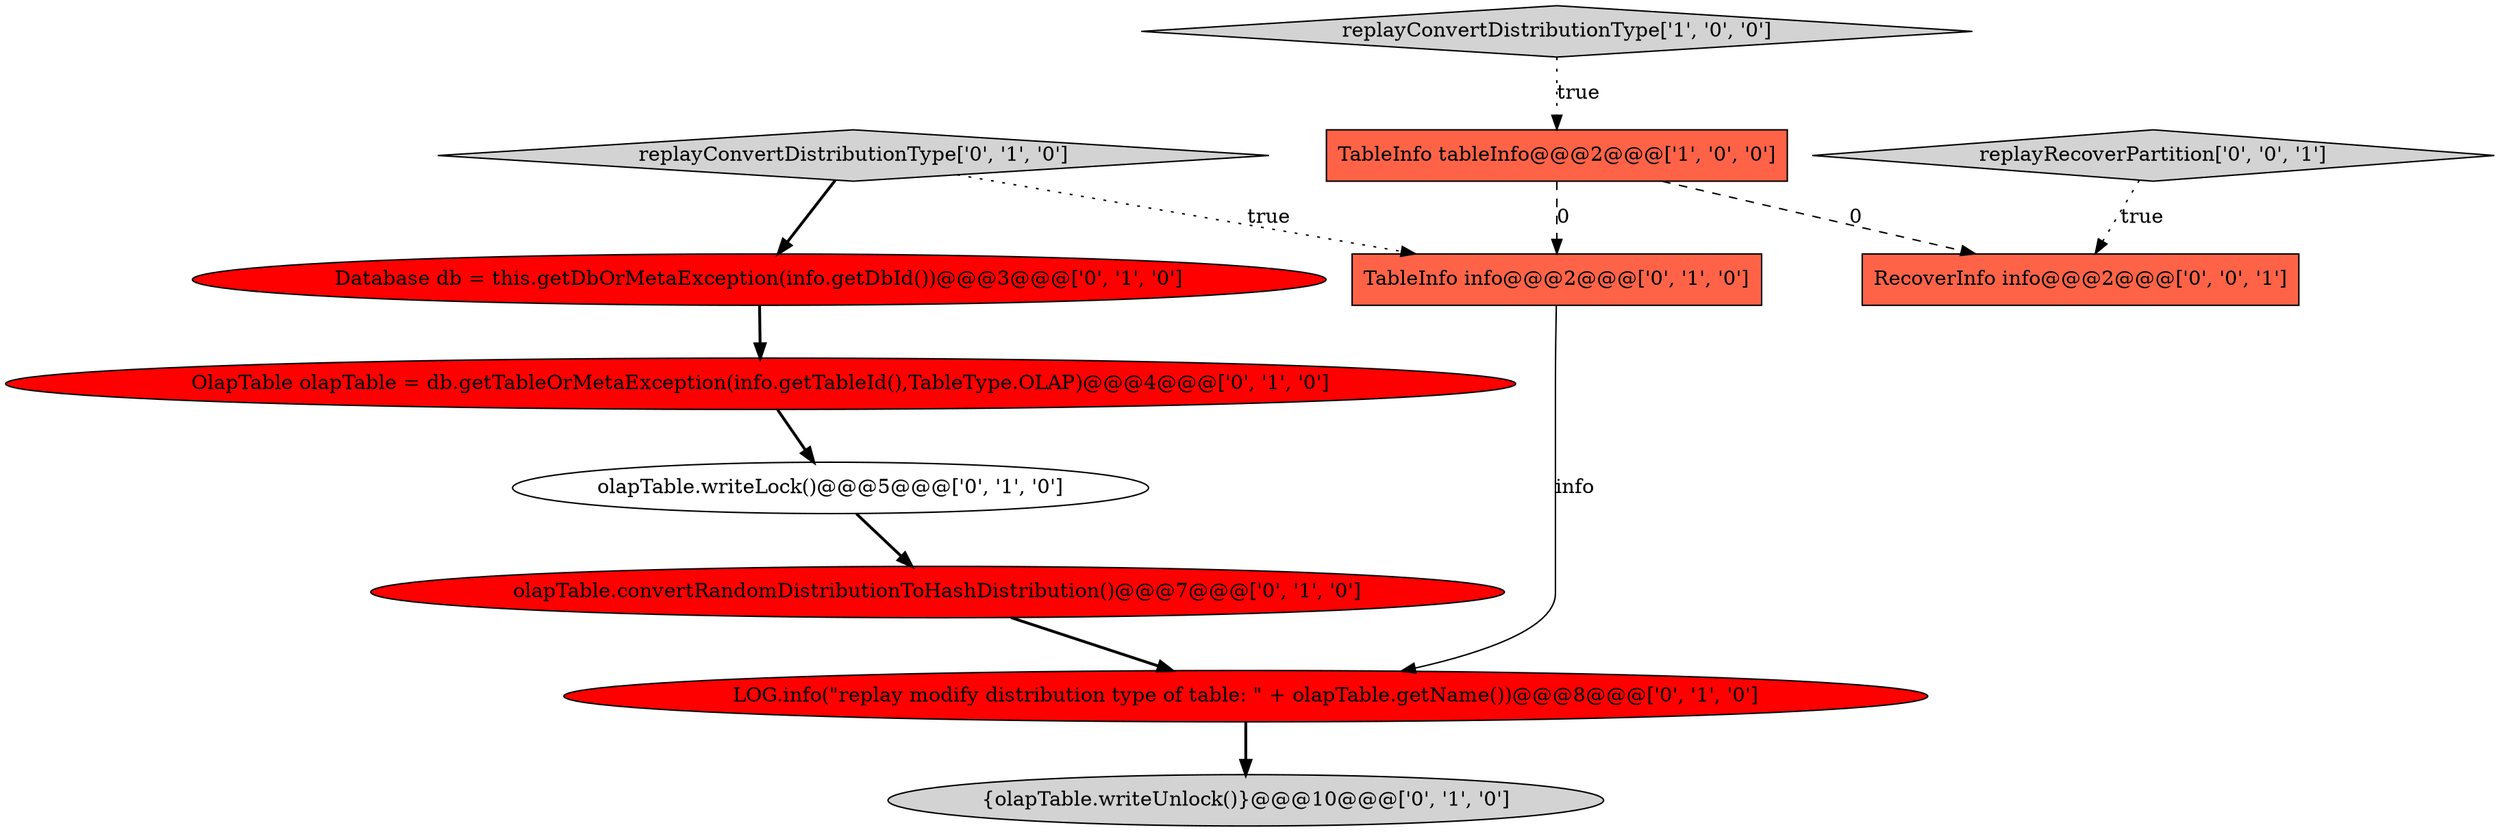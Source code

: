 digraph {
7 [style = filled, label = "{olapTable.writeUnlock()}@@@10@@@['0', '1', '0']", fillcolor = lightgray, shape = ellipse image = "AAA0AAABBB2BBB"];
8 [style = filled, label = "olapTable.writeLock()@@@5@@@['0', '1', '0']", fillcolor = white, shape = ellipse image = "AAA0AAABBB2BBB"];
2 [style = filled, label = "olapTable.convertRandomDistributionToHashDistribution()@@@7@@@['0', '1', '0']", fillcolor = red, shape = ellipse image = "AAA1AAABBB2BBB"];
1 [style = filled, label = "TableInfo tableInfo@@@2@@@['1', '0', '0']", fillcolor = tomato, shape = box image = "AAA1AAABBB1BBB"];
10 [style = filled, label = "RecoverInfo info@@@2@@@['0', '0', '1']", fillcolor = tomato, shape = box image = "AAA0AAABBB3BBB"];
5 [style = filled, label = "LOG.info(\"replay modify distribution type of table: \" + olapTable.getName())@@@8@@@['0', '1', '0']", fillcolor = red, shape = ellipse image = "AAA1AAABBB2BBB"];
0 [style = filled, label = "replayConvertDistributionType['1', '0', '0']", fillcolor = lightgray, shape = diamond image = "AAA0AAABBB1BBB"];
6 [style = filled, label = "Database db = this.getDbOrMetaException(info.getDbId())@@@3@@@['0', '1', '0']", fillcolor = red, shape = ellipse image = "AAA1AAABBB2BBB"];
4 [style = filled, label = "TableInfo info@@@2@@@['0', '1', '0']", fillcolor = tomato, shape = box image = "AAA1AAABBB2BBB"];
9 [style = filled, label = "replayConvertDistributionType['0', '1', '0']", fillcolor = lightgray, shape = diamond image = "AAA0AAABBB2BBB"];
3 [style = filled, label = "OlapTable olapTable = db.getTableOrMetaException(info.getTableId(),TableType.OLAP)@@@4@@@['0', '1', '0']", fillcolor = red, shape = ellipse image = "AAA1AAABBB2BBB"];
11 [style = filled, label = "replayRecoverPartition['0', '0', '1']", fillcolor = lightgray, shape = diamond image = "AAA0AAABBB3BBB"];
9->4 [style = dotted, label="true"];
4->5 [style = solid, label="info"];
6->3 [style = bold, label=""];
5->7 [style = bold, label=""];
1->4 [style = dashed, label="0"];
2->5 [style = bold, label=""];
1->10 [style = dashed, label="0"];
8->2 [style = bold, label=""];
11->10 [style = dotted, label="true"];
3->8 [style = bold, label=""];
9->6 [style = bold, label=""];
0->1 [style = dotted, label="true"];
}
